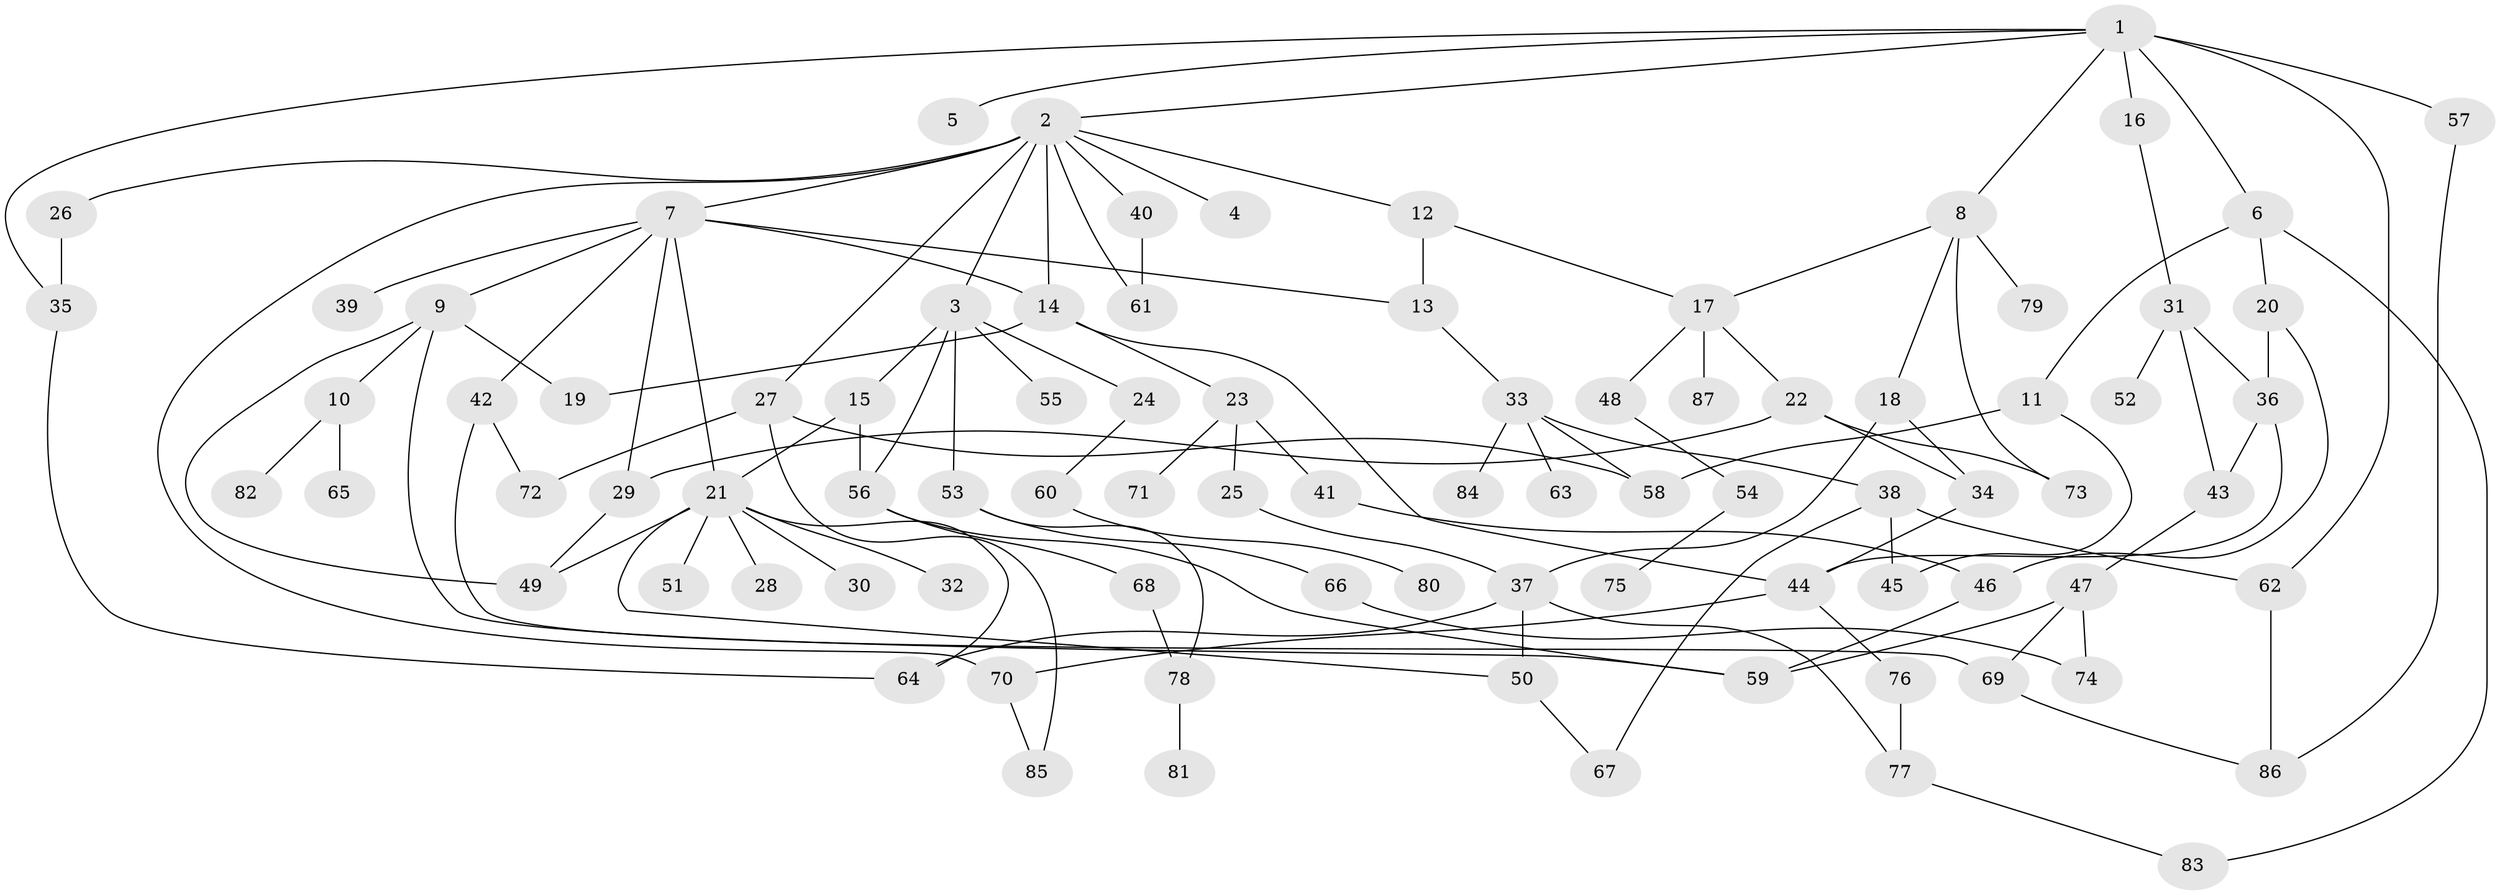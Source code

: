// Generated by graph-tools (version 1.1) at 2025/01/03/09/25 03:01:09]
// undirected, 87 vertices, 126 edges
graph export_dot {
graph [start="1"]
  node [color=gray90,style=filled];
  1;
  2;
  3;
  4;
  5;
  6;
  7;
  8;
  9;
  10;
  11;
  12;
  13;
  14;
  15;
  16;
  17;
  18;
  19;
  20;
  21;
  22;
  23;
  24;
  25;
  26;
  27;
  28;
  29;
  30;
  31;
  32;
  33;
  34;
  35;
  36;
  37;
  38;
  39;
  40;
  41;
  42;
  43;
  44;
  45;
  46;
  47;
  48;
  49;
  50;
  51;
  52;
  53;
  54;
  55;
  56;
  57;
  58;
  59;
  60;
  61;
  62;
  63;
  64;
  65;
  66;
  67;
  68;
  69;
  70;
  71;
  72;
  73;
  74;
  75;
  76;
  77;
  78;
  79;
  80;
  81;
  82;
  83;
  84;
  85;
  86;
  87;
  1 -- 2;
  1 -- 5;
  1 -- 6;
  1 -- 8;
  1 -- 16;
  1 -- 35;
  1 -- 57;
  1 -- 62;
  2 -- 3;
  2 -- 4;
  2 -- 7;
  2 -- 12;
  2 -- 26;
  2 -- 27;
  2 -- 40;
  2 -- 70;
  2 -- 14;
  2 -- 61;
  3 -- 15;
  3 -- 24;
  3 -- 53;
  3 -- 55;
  3 -- 56;
  6 -- 11;
  6 -- 20;
  6 -- 83;
  7 -- 9;
  7 -- 13;
  7 -- 14;
  7 -- 21;
  7 -- 39;
  7 -- 42;
  7 -- 29;
  8 -- 18;
  8 -- 73;
  8 -- 79;
  8 -- 17;
  9 -- 10;
  9 -- 19;
  9 -- 49;
  9 -- 59;
  10 -- 65;
  10 -- 82;
  11 -- 45;
  11 -- 58;
  12 -- 17;
  12 -- 13;
  13 -- 33;
  14 -- 19;
  14 -- 23;
  14 -- 44;
  15 -- 21;
  15 -- 56;
  16 -- 31;
  17 -- 22;
  17 -- 48;
  17 -- 87;
  18 -- 34;
  18 -- 37;
  20 -- 46;
  20 -- 36;
  21 -- 28;
  21 -- 30;
  21 -- 32;
  21 -- 49;
  21 -- 50;
  21 -- 51;
  21 -- 64;
  22 -- 29;
  22 -- 73;
  22 -- 34;
  23 -- 25;
  23 -- 41;
  23 -- 71;
  24 -- 60;
  25 -- 37;
  26 -- 35;
  27 -- 58;
  27 -- 72;
  27 -- 85;
  29 -- 49;
  31 -- 36;
  31 -- 43;
  31 -- 52;
  33 -- 38;
  33 -- 63;
  33 -- 84;
  33 -- 58;
  34 -- 44;
  35 -- 64;
  36 -- 44;
  36 -- 43;
  37 -- 77;
  37 -- 64;
  37 -- 50;
  38 -- 45;
  38 -- 67;
  38 -- 62;
  40 -- 61;
  41 -- 46;
  42 -- 69;
  42 -- 72;
  43 -- 47;
  44 -- 70;
  44 -- 76;
  46 -- 59;
  47 -- 69;
  47 -- 74;
  47 -- 59;
  48 -- 54;
  50 -- 67;
  53 -- 66;
  53 -- 78;
  54 -- 75;
  56 -- 59;
  56 -- 68;
  57 -- 86;
  60 -- 80;
  62 -- 86;
  66 -- 74;
  68 -- 78;
  69 -- 86;
  70 -- 85;
  76 -- 77;
  77 -- 83;
  78 -- 81;
}
